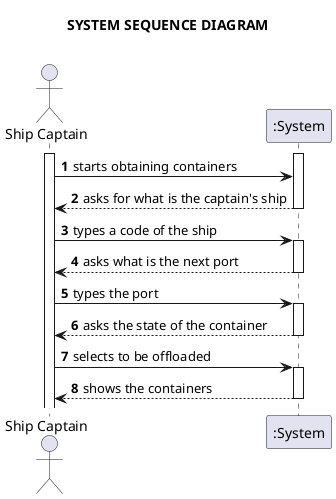 @startuml
'https://plantuml.com/sequence-diagram

title <b>SYSTEM SEQUENCE DIAGRAM\n
autonumber
'hide footbox
actor "Ship Captain" as Cap

participant ":System" as System

activate Cap
activate System

Cap -> System : starts obtaining containers
System --> Cap : asks for what is the captain's ship
deactivate System
Cap -> System : types a code of the ship
activate System
System --> Cap : asks what is the next port
deactivate System
Cap -> System : types the port
activate System
System --> Cap : asks the state of the container
deactivate System
Cap -> System : selects to be offloaded
activate System
System --> Cap : shows the containers
deactivate System

@enduml